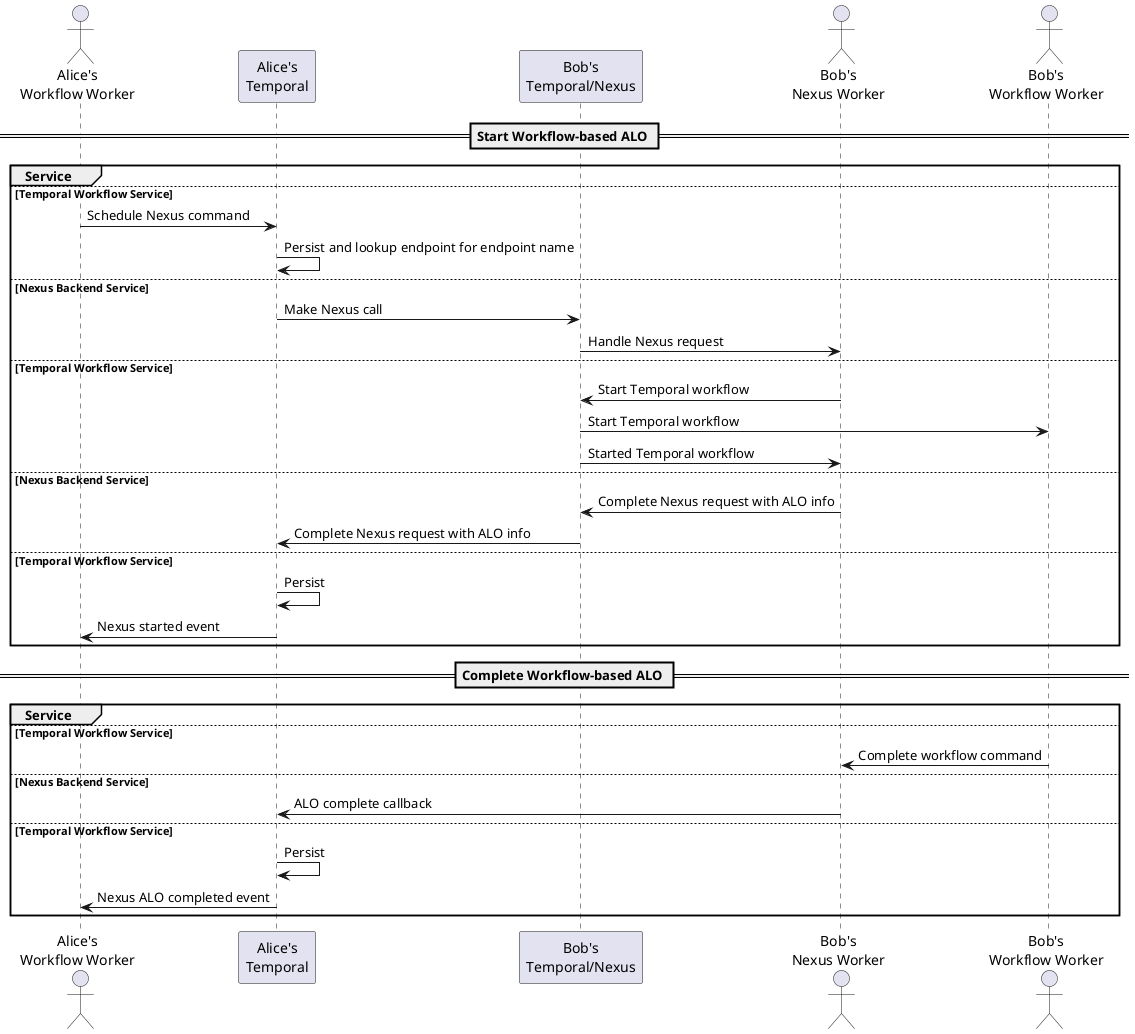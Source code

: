 @startuml Temporal to Temporal Workflow

== Start Workflow-based ALO ==

actor "Alice's\nWorkflow Worker"
group Service
else Temporal Workflow Service
  "Alice's\nWorkflow Worker" -> "Alice's\nTemporal" : Schedule Nexus command
  "Alice's\nTemporal" -> "Alice's\nTemporal" : Persist and lookup endpoint for endpoint name
else Nexus Backend Service
  "Alice's\nTemporal" -> "Bob's\nTemporal/Nexus" : Make Nexus call
  actor "Bob's\nNexus Worker"
  "Bob's\nTemporal/Nexus" -> "Bob's\nNexus Worker" : Handle Nexus request
else Temporal Workflow Service
  "Bob's\nNexus Worker" -> "Bob's\nTemporal/Nexus" : Start Temporal workflow
  actor "Bob's\nWorkflow Worker"
  "Bob's\nTemporal/Nexus" -> "Bob's\nWorkflow Worker" : Start Temporal workflow
  "Bob's\nTemporal/Nexus" -> "Bob's\nNexus Worker" : Started Temporal workflow
else Nexus Backend Service
  "Bob's\nNexus Worker" -> "Bob's\nTemporal/Nexus" : Complete Nexus request with ALO info
  "Bob's\nTemporal/Nexus" -> "Alice's\nTemporal" : Complete Nexus request with ALO info
else Temporal Workflow Service
  "Alice's\nTemporal" -> "Alice's\nTemporal" : Persist
  "Alice's\nTemporal" -> "Alice's\nWorkflow Worker" : Nexus started event
end

== Complete Workflow-based ALO ==

group Service
else Temporal Workflow Service
  "Bob's\nWorkflow Worker" -> "Bob's\nNexus Worker" : Complete workflow command
else Nexus Backend Service
  "Bob's\nNexus Worker" -> "Alice's\nTemporal" : ALO complete callback
else Temporal Workflow Service
  "Alice's\nTemporal" -> "Alice's\nTemporal" : Persist
  "Alice's\nTemporal" -> "Alice's\nWorkflow Worker" : Nexus ALO completed event
end

@enduml